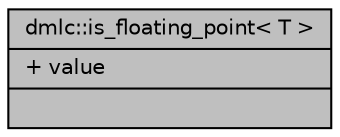 digraph "dmlc::is_floating_point&lt; T &gt;"
{
 // LATEX_PDF_SIZE
  edge [fontname="Helvetica",fontsize="10",labelfontname="Helvetica",labelfontsize="10"];
  node [fontname="Helvetica",fontsize="10",shape=record];
  Node1 [label="{dmlc::is_floating_point\< T \>\n|+ value\l|}",height=0.2,width=0.4,color="black", fillcolor="grey75", style="filled", fontcolor="black",tooltip="whether a type is floating point type"];
}
